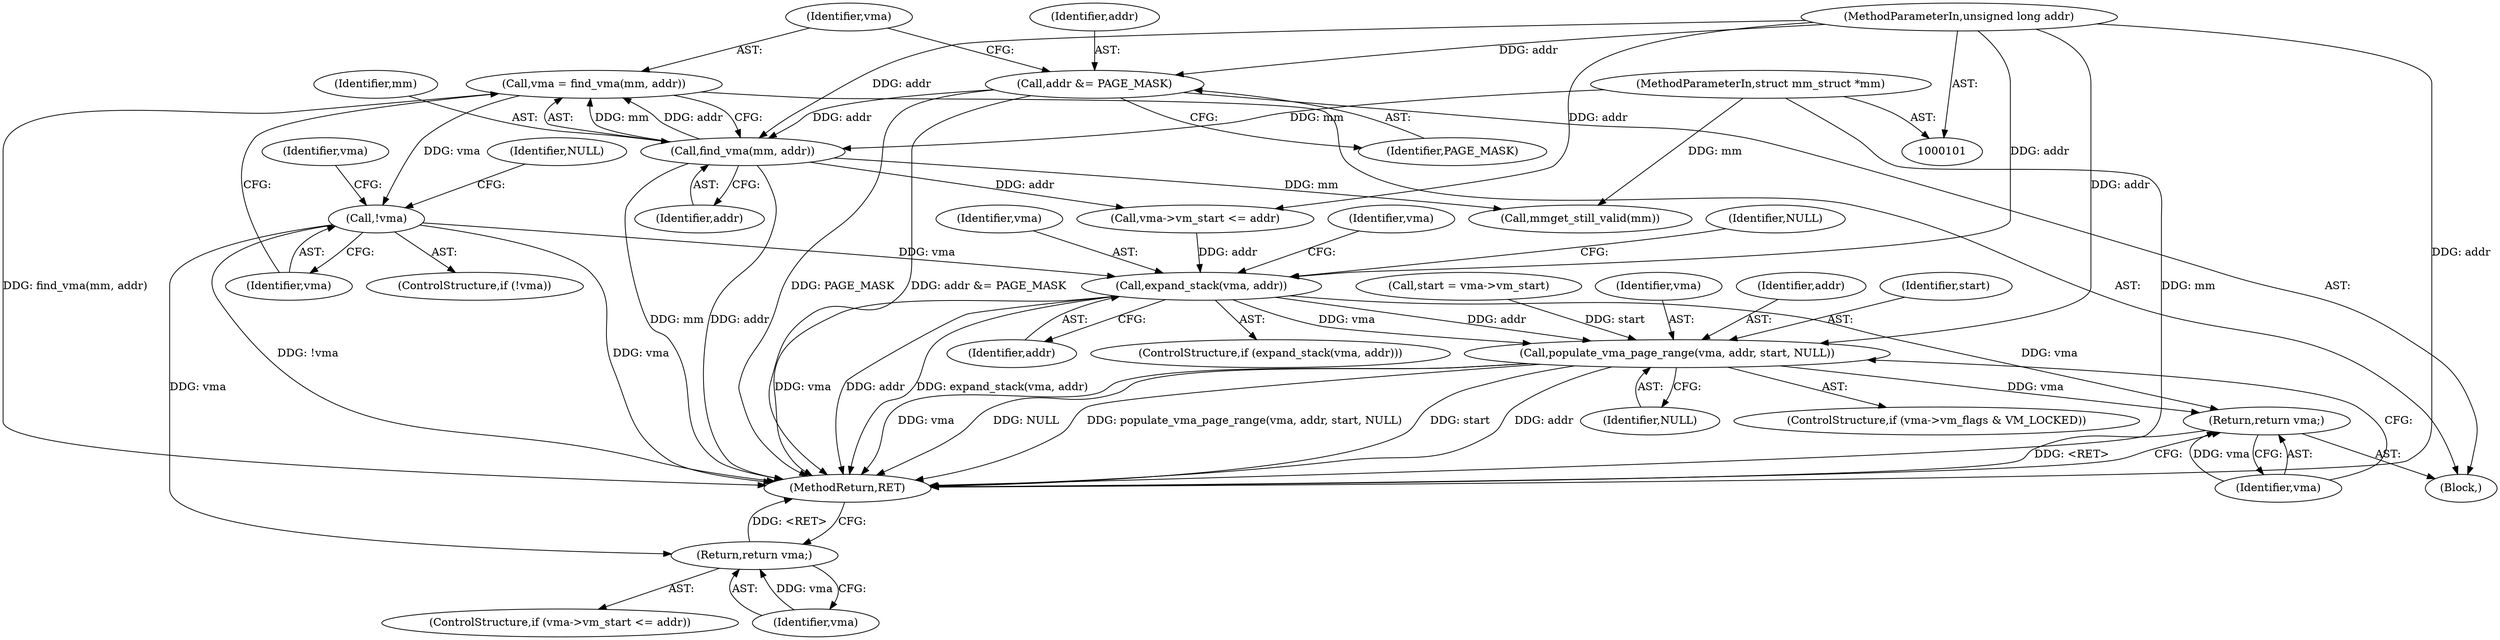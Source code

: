 digraph "0_linux_04f5866e41fb70690e28397487d8bd8eea7d712a_6@pointer" {
"1000110" [label="(Call,vma = find_vma(mm, addr))"];
"1000112" [label="(Call,find_vma(mm, addr))"];
"1000102" [label="(MethodParameterIn,struct mm_struct *mm)"];
"1000107" [label="(Call,addr &= PAGE_MASK)"];
"1000103" [label="(MethodParameterIn,unsigned long addr)"];
"1000116" [label="(Call,!vma)"];
"1000126" [label="(Return,return vma;)"];
"1000149" [label="(Call,expand_stack(vma, addr))"];
"1000160" [label="(Call,populate_vma_page_range(vma, addr, start, NULL))"];
"1000165" [label="(Return,return vma;)"];
"1000139" [label="(Call,mmget_still_valid(mm))"];
"1000166" [label="(Identifier,vma)"];
"1000126" [label="(Return,return vma;)"];
"1000151" [label="(Identifier,addr)"];
"1000143" [label="(Call,start = vma->vm_start)"];
"1000167" [label="(MethodReturn,RET)"];
"1000157" [label="(Identifier,vma)"];
"1000104" [label="(Block,)"];
"1000111" [label="(Identifier,vma)"];
"1000117" [label="(Identifier,vma)"];
"1000109" [label="(Identifier,PAGE_MASK)"];
"1000165" [label="(Return,return vma;)"];
"1000110" [label="(Call,vma = find_vma(mm, addr))"];
"1000113" [label="(Identifier,mm)"];
"1000120" [label="(ControlStructure,if (vma->vm_start <= addr))"];
"1000161" [label="(Identifier,vma)"];
"1000164" [label="(Identifier,NULL)"];
"1000119" [label="(Identifier,NULL)"];
"1000148" [label="(ControlStructure,if (expand_stack(vma, addr)))"];
"1000160" [label="(Call,populate_vma_page_range(vma, addr, start, NULL))"];
"1000108" [label="(Identifier,addr)"];
"1000153" [label="(Identifier,NULL)"];
"1000107" [label="(Call,addr &= PAGE_MASK)"];
"1000127" [label="(Identifier,vma)"];
"1000162" [label="(Identifier,addr)"];
"1000112" [label="(Call,find_vma(mm, addr))"];
"1000103" [label="(MethodParameterIn,unsigned long addr)"];
"1000163" [label="(Identifier,start)"];
"1000102" [label="(MethodParameterIn,struct mm_struct *mm)"];
"1000149" [label="(Call,expand_stack(vma, addr))"];
"1000116" [label="(Call,!vma)"];
"1000115" [label="(ControlStructure,if (!vma))"];
"1000154" [label="(ControlStructure,if (vma->vm_flags & VM_LOCKED))"];
"1000114" [label="(Identifier,addr)"];
"1000150" [label="(Identifier,vma)"];
"1000121" [label="(Call,vma->vm_start <= addr)"];
"1000123" [label="(Identifier,vma)"];
"1000110" -> "1000104"  [label="AST: "];
"1000110" -> "1000112"  [label="CFG: "];
"1000111" -> "1000110"  [label="AST: "];
"1000112" -> "1000110"  [label="AST: "];
"1000117" -> "1000110"  [label="CFG: "];
"1000110" -> "1000167"  [label="DDG: find_vma(mm, addr)"];
"1000112" -> "1000110"  [label="DDG: mm"];
"1000112" -> "1000110"  [label="DDG: addr"];
"1000110" -> "1000116"  [label="DDG: vma"];
"1000112" -> "1000114"  [label="CFG: "];
"1000113" -> "1000112"  [label="AST: "];
"1000114" -> "1000112"  [label="AST: "];
"1000112" -> "1000167"  [label="DDG: addr"];
"1000112" -> "1000167"  [label="DDG: mm"];
"1000102" -> "1000112"  [label="DDG: mm"];
"1000107" -> "1000112"  [label="DDG: addr"];
"1000103" -> "1000112"  [label="DDG: addr"];
"1000112" -> "1000121"  [label="DDG: addr"];
"1000112" -> "1000139"  [label="DDG: mm"];
"1000102" -> "1000101"  [label="AST: "];
"1000102" -> "1000167"  [label="DDG: mm"];
"1000102" -> "1000139"  [label="DDG: mm"];
"1000107" -> "1000104"  [label="AST: "];
"1000107" -> "1000109"  [label="CFG: "];
"1000108" -> "1000107"  [label="AST: "];
"1000109" -> "1000107"  [label="AST: "];
"1000111" -> "1000107"  [label="CFG: "];
"1000107" -> "1000167"  [label="DDG: PAGE_MASK"];
"1000107" -> "1000167"  [label="DDG: addr &= PAGE_MASK"];
"1000103" -> "1000107"  [label="DDG: addr"];
"1000103" -> "1000101"  [label="AST: "];
"1000103" -> "1000167"  [label="DDG: addr"];
"1000103" -> "1000121"  [label="DDG: addr"];
"1000103" -> "1000149"  [label="DDG: addr"];
"1000103" -> "1000160"  [label="DDG: addr"];
"1000116" -> "1000115"  [label="AST: "];
"1000116" -> "1000117"  [label="CFG: "];
"1000117" -> "1000116"  [label="AST: "];
"1000119" -> "1000116"  [label="CFG: "];
"1000123" -> "1000116"  [label="CFG: "];
"1000116" -> "1000167"  [label="DDG: vma"];
"1000116" -> "1000167"  [label="DDG: !vma"];
"1000116" -> "1000126"  [label="DDG: vma"];
"1000116" -> "1000149"  [label="DDG: vma"];
"1000126" -> "1000120"  [label="AST: "];
"1000126" -> "1000127"  [label="CFG: "];
"1000127" -> "1000126"  [label="AST: "];
"1000167" -> "1000126"  [label="CFG: "];
"1000126" -> "1000167"  [label="DDG: <RET>"];
"1000127" -> "1000126"  [label="DDG: vma"];
"1000149" -> "1000148"  [label="AST: "];
"1000149" -> "1000151"  [label="CFG: "];
"1000150" -> "1000149"  [label="AST: "];
"1000151" -> "1000149"  [label="AST: "];
"1000153" -> "1000149"  [label="CFG: "];
"1000157" -> "1000149"  [label="CFG: "];
"1000149" -> "1000167"  [label="DDG: expand_stack(vma, addr)"];
"1000149" -> "1000167"  [label="DDG: vma"];
"1000149" -> "1000167"  [label="DDG: addr"];
"1000121" -> "1000149"  [label="DDG: addr"];
"1000149" -> "1000160"  [label="DDG: vma"];
"1000149" -> "1000160"  [label="DDG: addr"];
"1000149" -> "1000165"  [label="DDG: vma"];
"1000160" -> "1000154"  [label="AST: "];
"1000160" -> "1000164"  [label="CFG: "];
"1000161" -> "1000160"  [label="AST: "];
"1000162" -> "1000160"  [label="AST: "];
"1000163" -> "1000160"  [label="AST: "];
"1000164" -> "1000160"  [label="AST: "];
"1000166" -> "1000160"  [label="CFG: "];
"1000160" -> "1000167"  [label="DDG: NULL"];
"1000160" -> "1000167"  [label="DDG: populate_vma_page_range(vma, addr, start, NULL)"];
"1000160" -> "1000167"  [label="DDG: start"];
"1000160" -> "1000167"  [label="DDG: addr"];
"1000160" -> "1000167"  [label="DDG: vma"];
"1000143" -> "1000160"  [label="DDG: start"];
"1000160" -> "1000165"  [label="DDG: vma"];
"1000165" -> "1000104"  [label="AST: "];
"1000165" -> "1000166"  [label="CFG: "];
"1000166" -> "1000165"  [label="AST: "];
"1000167" -> "1000165"  [label="CFG: "];
"1000165" -> "1000167"  [label="DDG: <RET>"];
"1000166" -> "1000165"  [label="DDG: vma"];
}
